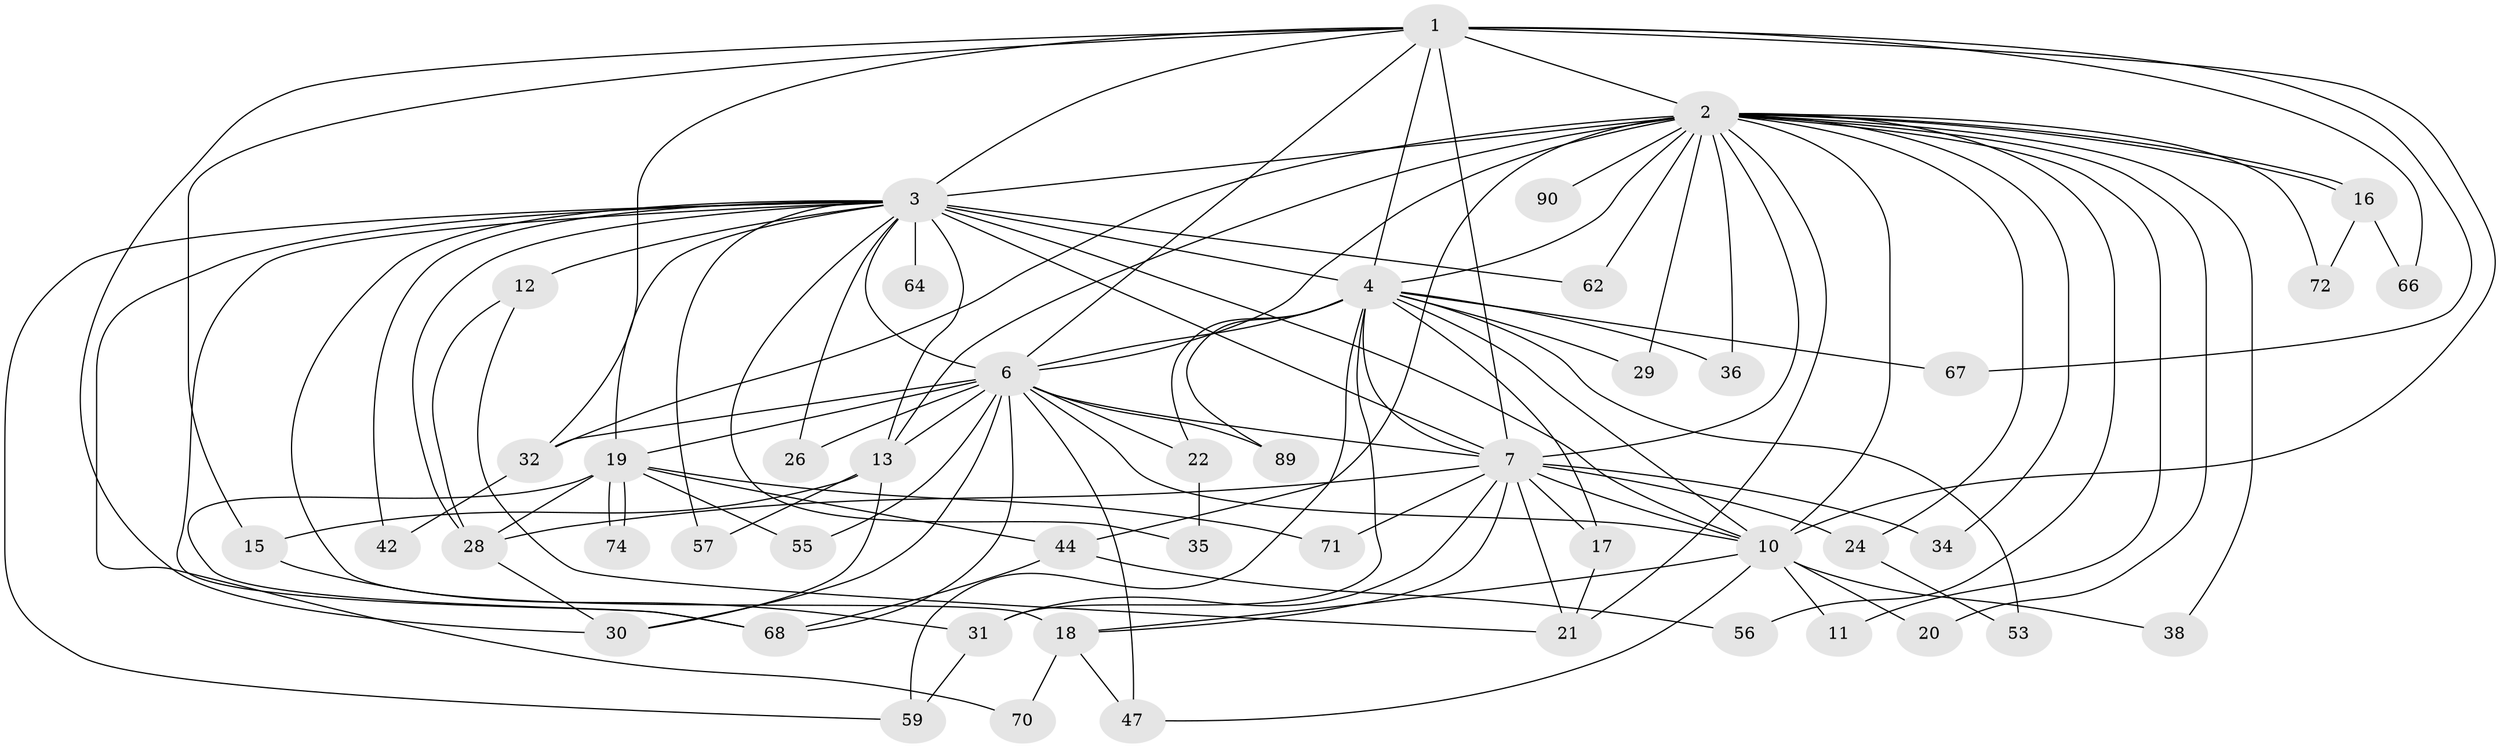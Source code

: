 // original degree distribution, {18: 0.020618556701030927, 24: 0.010309278350515464, 23: 0.010309278350515464, 19: 0.010309278350515464, 20: 0.010309278350515464, 26: 0.010309278350515464, 15: 0.020618556701030927, 16: 0.010309278350515464, 2: 0.5154639175257731, 5: 0.030927835051546393, 7: 0.020618556701030927, 3: 0.2268041237113402, 4: 0.08247422680412371, 11: 0.010309278350515464, 6: 0.010309278350515464}
// Generated by graph-tools (version 1.1) at 2025/17/03/04/25 18:17:26]
// undirected, 48 vertices, 114 edges
graph export_dot {
graph [start="1"]
  node [color=gray90,style=filled];
  1;
  2 [super="+39+9+43"];
  3 [super="+76+97+92+63+23+5+37"];
  4;
  6 [super="+61+41"];
  7 [super="+8+49+48+69"];
  10;
  11;
  12;
  13;
  15;
  16;
  17;
  18 [super="+40"];
  19;
  20;
  21 [super="+73"];
  22;
  24;
  26;
  28 [super="+85"];
  29;
  30 [super="+33"];
  31 [super="+45"];
  32 [super="+77"];
  34;
  35;
  36;
  38;
  42;
  44 [super="+87"];
  47 [super="+60"];
  53;
  55;
  56;
  57;
  59;
  62;
  64;
  66;
  67 [super="+78"];
  68 [super="+84"];
  70;
  71;
  72;
  74;
  89;
  90;
  1 -- 2 [weight=3];
  1 -- 3 [weight=2];
  1 -- 4;
  1 -- 6 [weight=2];
  1 -- 7 [weight=3];
  1 -- 10;
  1 -- 15;
  1 -- 66;
  1 -- 67 [weight=2];
  1 -- 32;
  1 -- 30;
  2 -- 3 [weight=7];
  2 -- 4 [weight=2];
  2 -- 6 [weight=4];
  2 -- 7 [weight=7];
  2 -- 10 [weight=3];
  2 -- 16;
  2 -- 16;
  2 -- 20;
  2 -- 24;
  2 -- 32;
  2 -- 34;
  2 -- 38;
  2 -- 44;
  2 -- 56;
  2 -- 62;
  2 -- 36;
  2 -- 72;
  2 -- 11;
  2 -- 13;
  2 -- 21;
  2 -- 90;
  2 -- 29;
  3 -- 4 [weight=3];
  3 -- 6 [weight=5];
  3 -- 7 [weight=6];
  3 -- 10 [weight=3];
  3 -- 12 [weight=3];
  3 -- 13 [weight=2];
  3 -- 19 [weight=2];
  3 -- 26;
  3 -- 57 [weight=2];
  3 -- 62;
  3 -- 64 [weight=2];
  3 -- 28 [weight=2];
  3 -- 70;
  3 -- 68;
  3 -- 18 [weight=3];
  3 -- 35;
  3 -- 42;
  3 -- 59;
  4 -- 6;
  4 -- 7 [weight=2];
  4 -- 10;
  4 -- 17;
  4 -- 22;
  4 -- 29;
  4 -- 36;
  4 -- 53;
  4 -- 59;
  4 -- 67;
  4 -- 89;
  4 -- 31;
  6 -- 7 [weight=2];
  6 -- 10;
  6 -- 13;
  6 -- 19 [weight=2];
  6 -- 22;
  6 -- 26;
  6 -- 30;
  6 -- 32;
  6 -- 47;
  6 -- 55;
  6 -- 89;
  6 -- 68;
  7 -- 10 [weight=2];
  7 -- 18;
  7 -- 34;
  7 -- 71;
  7 -- 17;
  7 -- 24;
  7 -- 31;
  7 -- 28;
  7 -- 21;
  10 -- 11;
  10 -- 18;
  10 -- 20;
  10 -- 38;
  10 -- 47;
  12 -- 21;
  12 -- 28;
  13 -- 15;
  13 -- 57;
  13 -- 30;
  15 -- 31;
  16 -- 66;
  16 -- 72;
  17 -- 21;
  18 -- 47;
  18 -- 70;
  19 -- 28;
  19 -- 44;
  19 -- 55;
  19 -- 68;
  19 -- 71;
  19 -- 74;
  19 -- 74;
  22 -- 35;
  24 -- 53;
  28 -- 30;
  31 -- 59;
  32 -- 42;
  44 -- 56;
  44 -- 68;
}
